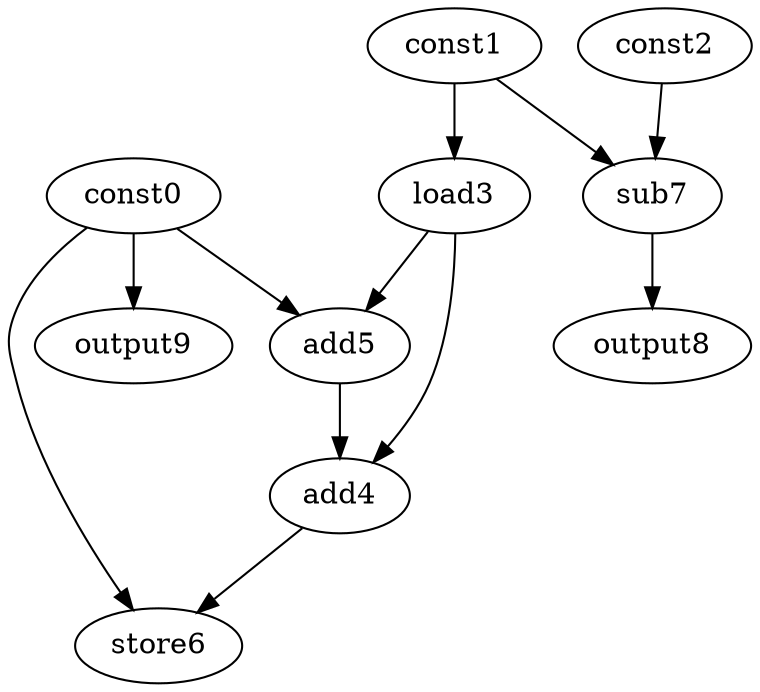 digraph G { 
const0[opcode=const]; 
const1[opcode=const]; 
const2[opcode=const]; 
load3[opcode=load]; 
add4[opcode=add]; 
add5[opcode=add]; 
store6[opcode=store]; 
sub7[opcode=sub]; 
output8[opcode=output]; 
output9[opcode=output]; 
const1->load3[operand=0];
const1->sub7[operand=0];
const2->sub7[operand=1];
const0->output9[operand=0];
const0->add5[operand=0];
load3->add5[operand=1];
sub7->output8[operand=0];
load3->add4[operand=0];
add5->add4[operand=1];
const0->store6[operand=0];
add4->store6[operand=1];
}
